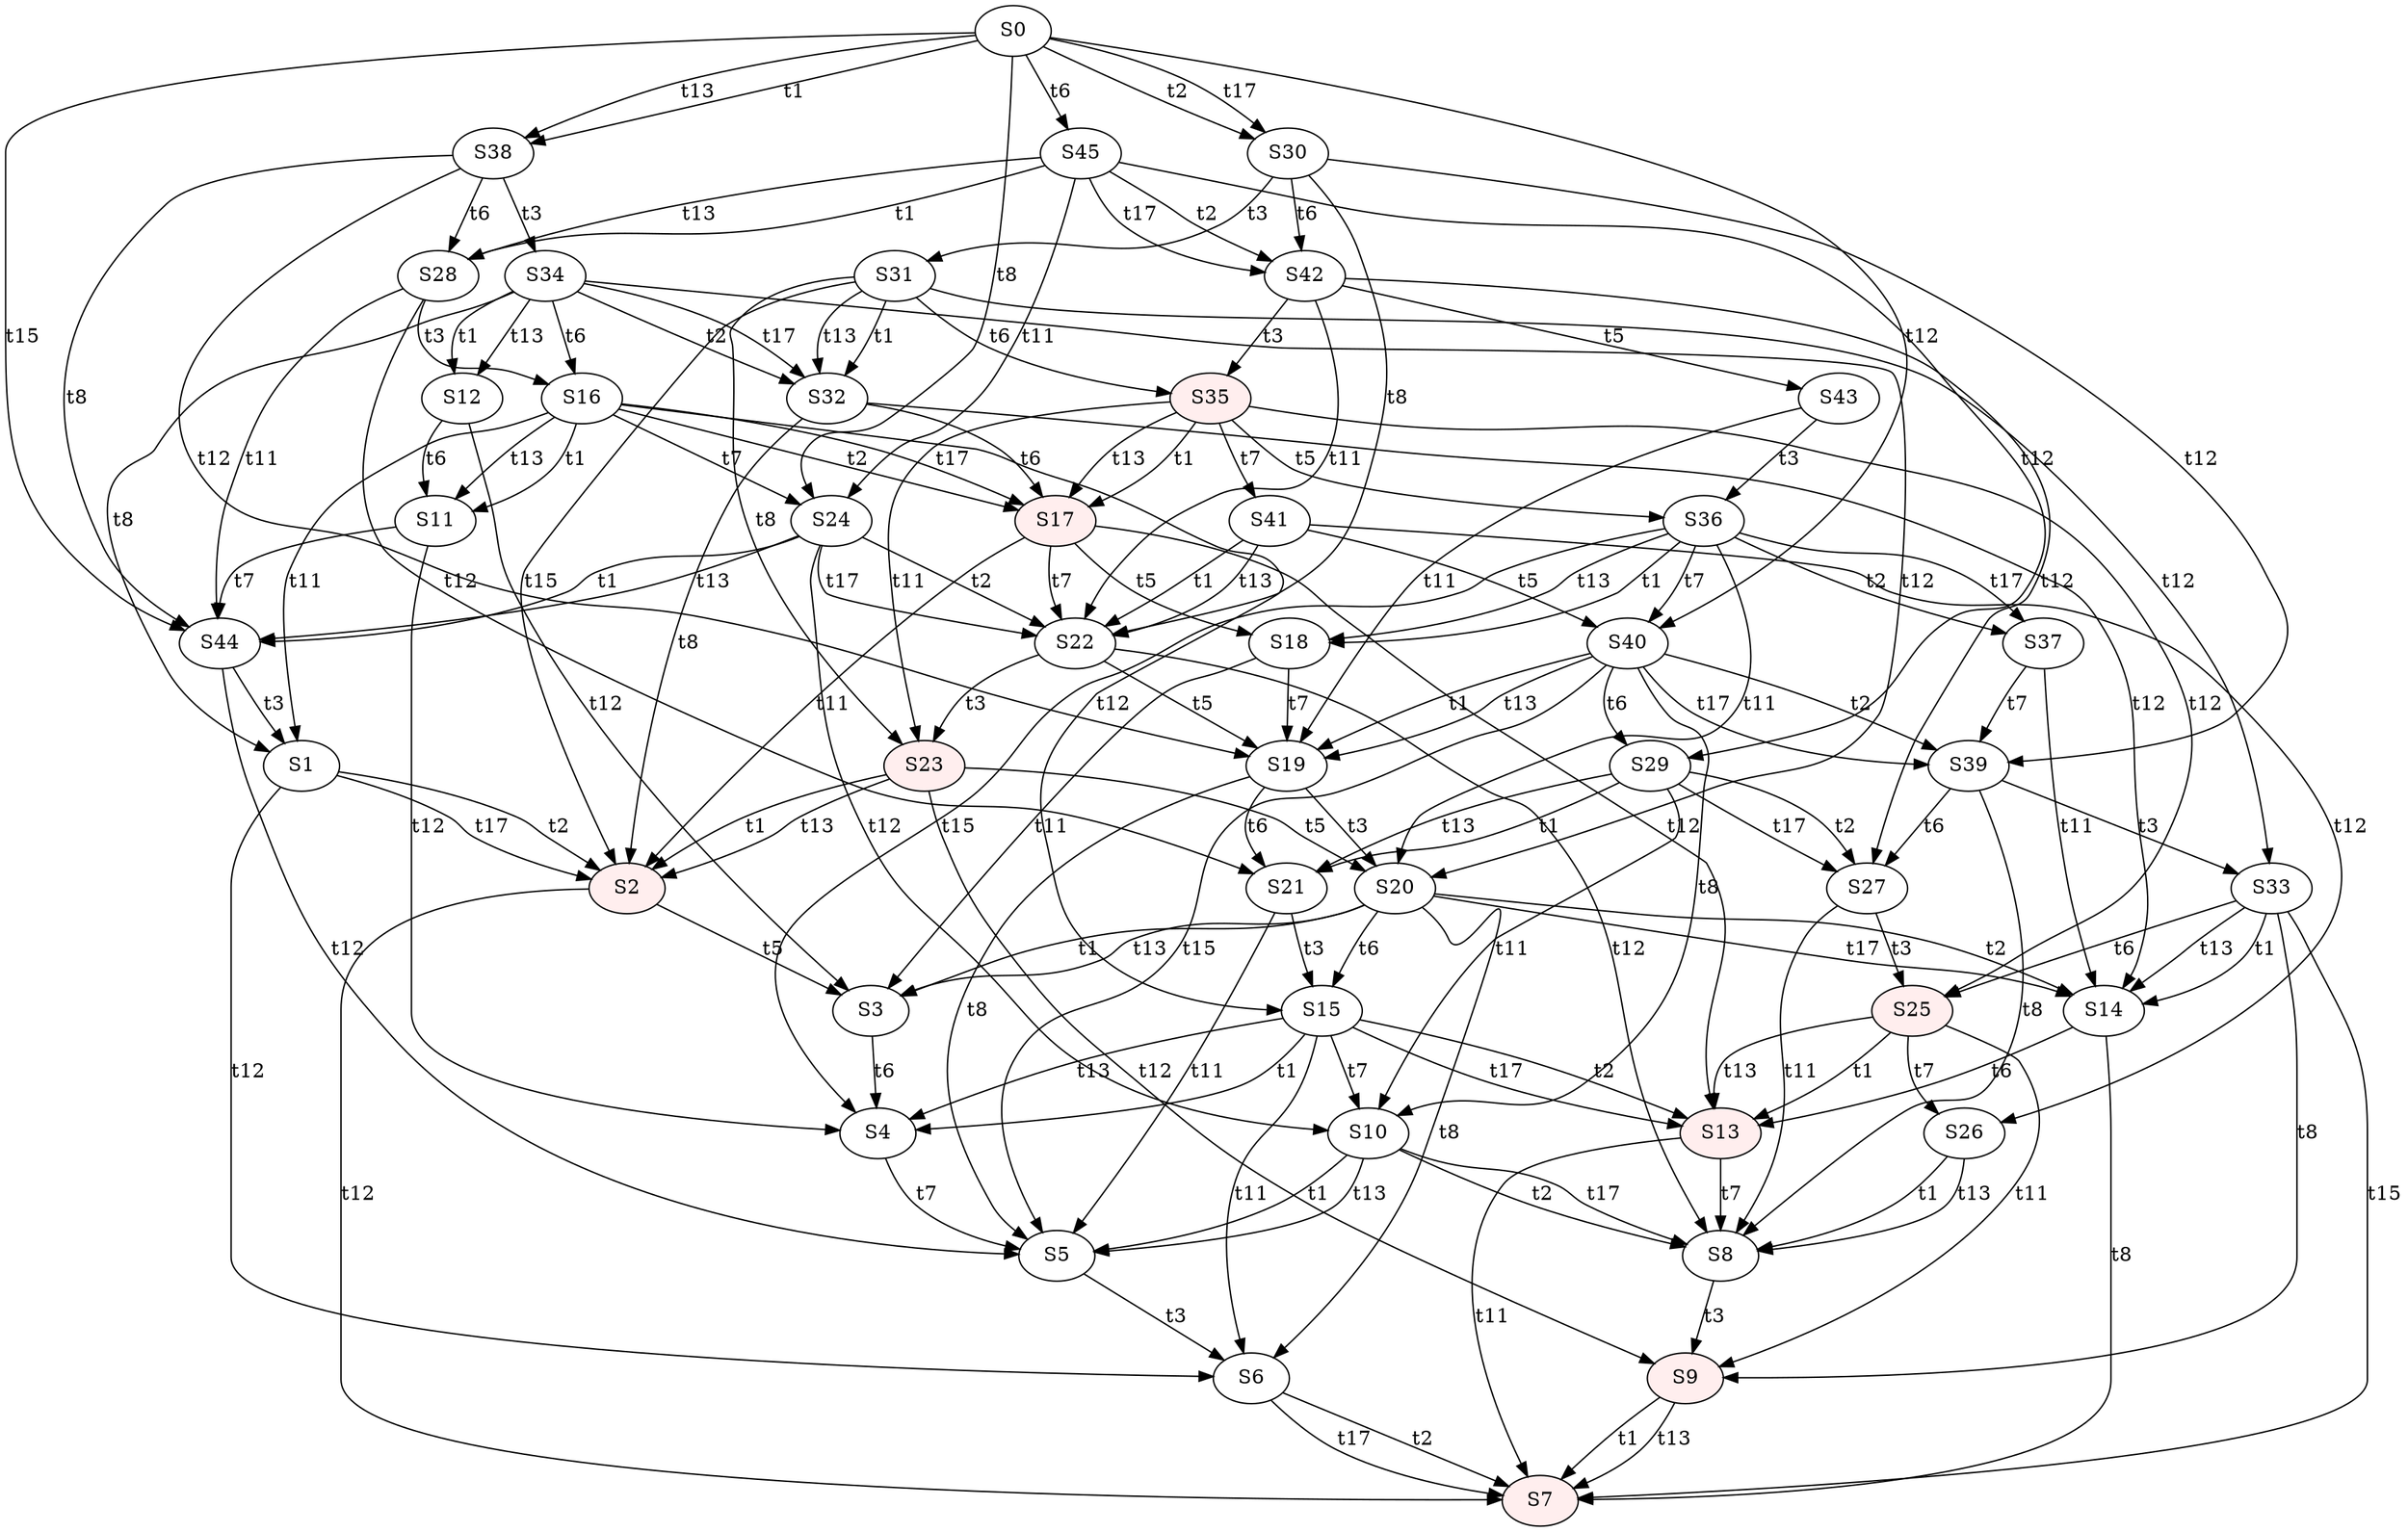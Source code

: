 digraph "SCdebug/44" {
node [fillcolor="#FFFFFF"]; S11 ;
node [style=filled fillcolor="#FFEEEE"]; S17 ;
node [fillcolor="#FFFFFF"]; S28 ;
node [fillcolor="#FFFFFF"]; S42 ;
node [fillcolor="#FFFFFF"]; S16 ;
node [style=filled fillcolor="#FFEEEE"]; S35 ;
node [fillcolor="#FFFFFF"]; S45 ;
node [fillcolor="#FFFFFF"]; S12 ;
node [style=filled fillcolor="#FFEEEE"]; S2 ;
node [fillcolor="#FFFFFF"]; S44 ;
node [fillcolor="#FFFFFF"]; S22 ;
node [fillcolor="#FFFFFF"]; S30 ;
node [fillcolor="#FFFFFF"]; S32 ;
node [fillcolor="#FFFFFF"]; S38 ;
node [fillcolor="#FFFFFF"]; S1 ;
node [style=filled fillcolor="#FFEEEE"]; S23 ;
node [fillcolor="#FFFFFF"]; S24 ;
node [fillcolor="#FFFFFF"]; S31 ;
node [fillcolor="#FFFFFF"]; S34 ;
node [fillcolor="#FFFFFF"]; S41 ;
node [fillcolor="#FFFFFF"]; S0 ;
node [style=filled fillcolor="#FFEEEE"]; S13 ;
node [fillcolor="#FFFFFF"]; S4 ;
node [fillcolor="#FFFFFF"]; S18 ;
node [fillcolor="#FFFFFF"]; S21 ;
node [fillcolor="#FFFFFF"]; S27 ;
node [fillcolor="#FFFFFF"]; S37 ;
node [fillcolor="#FFFFFF"]; S43 ;
node [fillcolor="#FFFFFF"]; S15 ;
node [style=filled fillcolor="#FFEEEE"]; S25 ;
node [fillcolor="#FFFFFF"]; S29 ;
node [fillcolor="#FFFFFF"]; S36 ;
node [fillcolor="#FFFFFF"]; S14 ;
node [fillcolor="#FFFFFF"]; S8 ;
node [style=filled fillcolor="#FFEEEE"]; S7 ;
node [fillcolor="#FFFFFF"]; S5 ;
node [fillcolor="#FFFFFF"]; S3 ;
node [fillcolor="#FFFFFF"]; S19 ;
node [fillcolor="#FFFFFF"]; S39 ;
node [fillcolor="#FFFFFF"]; S10 ;
node [style=filled fillcolor="#FFEEEE"]; S9 ;
node [fillcolor="#FFFFFF"]; S6 ;
node [fillcolor="#FFFFFF"]; S20 ;
node [fillcolor="#FFFFFF"]; S26 ;
node [fillcolor="#FFFFFF"]; S33 ;
node [fillcolor="#FFFFFF"]; S40 ;
S11 -> S4 [label=t12]
S11 -> S44 [label=t7]
S17 -> S13 [label=t12]
S17 -> S18 [label=t5]
S17 -> S2 [label=t11]
S17 -> S22 [label=t7]
S28 -> S21 [label=t12]
S28 -> S16 [label=t3]
S28 -> S44 [label=t11]
S42 -> S27 [label=t12]
S42 -> S43 [label=t5]
S42 -> S35 [label=t3]
S42 -> S22 [label=t11]
S16 -> S15 [label=t12]
S16 -> S1 [label=t11]
S16 -> S24 [label=t7]
S16 -> S11 [label=t1]
S16 -> S17 [label=t2]
S16 -> S11 [label=t13]
S16 -> S17 [label=t17]
S35 -> S25 [label=t12]
S35 -> S36 [label=t5]
S35 -> S23 [label=t11]
S35 -> S41 [label=t7]
S35 -> S17 [label=t1]
S35 -> S17 [label=t13]
S45 -> S29 [label=t12]
S45 -> S24 [label=t11]
S45 -> S28 [label=t1]
S45 -> S42 [label=t2]
S45 -> S28 [label=t13]
S45 -> S42 [label=t17]
S12 -> S3 [label=t12]
S12 -> S11 [label=t6]
S2 -> S7 [label=t12]
S2 -> S3 [label=t5]
S44 -> S5 [label=t12]
S44 -> S1 [label=t3]
S22 -> S8 [label=t12]
S22 -> S19 [label=t5]
S22 -> S23 [label=t3]
S30 -> S39 [label=t12]
S30 -> S31 [label=t3]
S30 -> S22 [label=t8]
S30 -> S42 [label=t6]
S32 -> S14 [label=t12]
S32 -> S2 [label=t8]
S32 -> S17 [label=t6]
S38 -> S19 [label=t12]
S38 -> S34 [label=t3]
S38 -> S44 [label=t8]
S38 -> S28 [label=t6]
S1 -> S2 [label=t2]
S1 -> S2 [label=t17]
S1 -> S6 [label=t12]
S23 -> S2 [label=t1]
S23 -> S2 [label=t13]
S23 -> S20 [label=t5]
S23 -> S9 [label=t12]
S24 -> S44 [label=t1]
S24 -> S22 [label=t2]
S24 -> S44 [label=t13]
S24 -> S22 [label=t17]
S24 -> S10 [label=t12]
S31 -> S23 [label=t8]
S31 -> S32 [label=t1]
S31 -> S32 [label=t13]
S31 -> S2 [label=t15]
S31 -> S33 [label=t12]
S31 -> S35 [label=t6]
S34 -> S1 [label=t8]
S34 -> S12 [label=t1]
S34 -> S32 [label=t2]
S34 -> S12 [label=t13]
S34 -> S32 [label=t17]
S34 -> S20 [label=t12]
S34 -> S16 [label=t6]
S41 -> S22 [label=t1]
S41 -> S22 [label=t13]
S41 -> S40 [label=t5]
S41 -> S26 [label=t12]
S0 -> S24 [label=t8]
S0 -> S38 [label=t1]
S0 -> S30 [label=t2]
S0 -> S38 [label=t13]
S0 -> S44 [label=t15]
S0 -> S30 [label=t17]
S0 -> S40 [label=t12]
S0 -> S45 [label=t6]
S13 -> S8 [label=t7]
S13 -> S7 [label=t11]
S4 -> S5 [label=t7]
S18 -> S3 [label=t11]
S18 -> S19 [label=t7]
S21 -> S15 [label=t3]
S21 -> S5 [label=t11]
S27 -> S25 [label=t3]
S27 -> S8 [label=t11]
S37 -> S14 [label=t11]
S37 -> S39 [label=t7]
S43 -> S36 [label=t3]
S43 -> S19 [label=t11]
S15 -> S4 [label=t1]
S15 -> S13 [label=t2]
S15 -> S4 [label=t13]
S15 -> S13 [label=t17]
S15 -> S10 [label=t7]
S15 -> S6 [label=t11]
S25 -> S13 [label=t1]
S25 -> S13 [label=t13]
S25 -> S26 [label=t7]
S25 -> S9 [label=t11]
S29 -> S21 [label=t1]
S29 -> S27 [label=t2]
S29 -> S21 [label=t13]
S29 -> S27 [label=t17]
S29 -> S10 [label=t11]
S36 -> S18 [label=t1]
S36 -> S37 [label=t2]
S36 -> S18 [label=t13]
S36 -> S4 [label=t15]
S36 -> S37 [label=t17]
S36 -> S40 [label=t7]
S36 -> S20 [label=t11]
S14 -> S13 [label=t6]
S14 -> S7 [label=t8]
S8 -> S9 [label=t3]
S5 -> S6 [label=t3]
S3 -> S4 [label=t6]
S19 -> S5 [label=t8]
S19 -> S20 [label=t3]
S19 -> S21 [label=t6]
S39 -> S8 [label=t8]
S39 -> S33 [label=t3]
S39 -> S27 [label=t6]
S10 -> S8 [label=t2]
S10 -> S8 [label=t17]
S10 -> S5 [label=t1]
S10 -> S5 [label=t13]
S9 -> S7 [label=t1]
S9 -> S7 [label=t13]
S6 -> S7 [label=t2]
S6 -> S7 [label=t17]
S20 -> S15 [label=t6]
S20 -> S14 [label=t2]
S20 -> S14 [label=t17]
S20 -> S3 [label=t1]
S20 -> S3 [label=t13]
S20 -> S6 [label=t8]
S26 -> S8 [label=t1]
S26 -> S8 [label=t13]
S33 -> S25 [label=t6]
S33 -> S14 [label=t1]
S33 -> S14 [label=t13]
S33 -> S7 [label=t15]
S33 -> S9 [label=t8]
S40 -> S29 [label=t6]
S40 -> S5 [label=t15]
S40 -> S19 [label=t1]
S40 -> S19 [label=t13]
S40 -> S39 [label=t2]
S40 -> S39 [label=t17]
S40 -> S10 [label=t8]
}